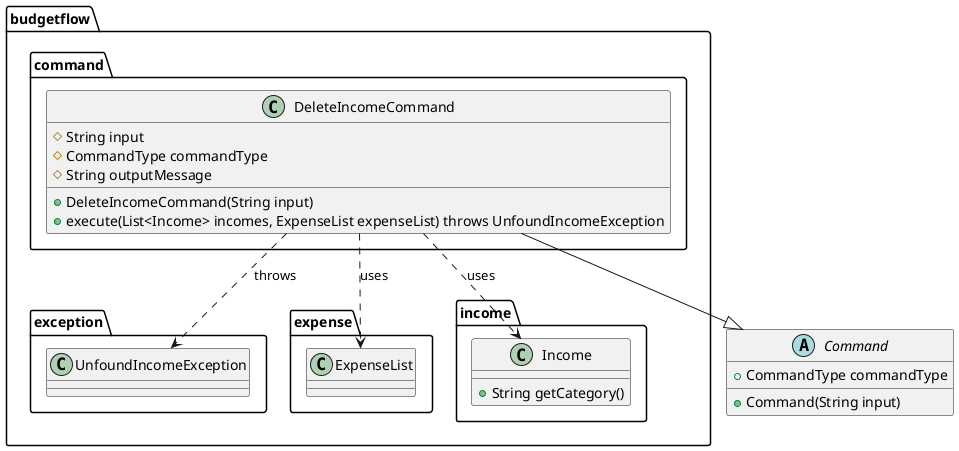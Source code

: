 @startuml

package budgetflow.command {
    class DeleteIncomeCommand {
        # String input
        # CommandType commandType
        # String outputMessage
        + DeleteIncomeCommand(String input)
        + execute(List<Income> incomes, ExpenseList expenseList) throws UnfoundIncomeException
    }
}

package budgetflow.exception {
    class UnfoundIncomeException
}

package budgetflow.expense {
    class ExpenseList
}

package budgetflow.income {
    class Income {
        + String getCategory()
    }
}

abstract class Command {
    + Command(String input)
    + CommandType commandType
}

DeleteIncomeCommand --|> Command
DeleteIncomeCommand ..> UnfoundIncomeException : throws
DeleteIncomeCommand ..> Income : uses
DeleteIncomeCommand ..> ExpenseList : uses

@enduml
